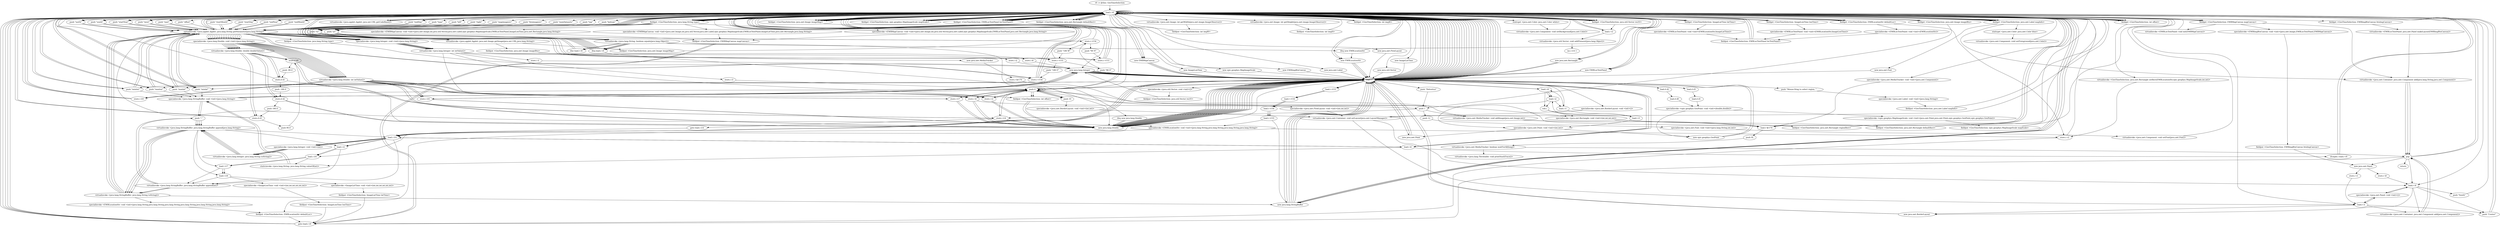 digraph "" {
    "r0 := @this: GeoTimeSelection"
    "load.r r0"
    "r0 := @this: GeoTimeSelection"->"load.r r0";
    "load.r r0"->"load.r r0";
    "push \"type\""
    "load.r r0"->"push \"type\"";
    "virtualinvoke <java.applet.Applet: java.lang.String getParameter(java.lang.String)>"
    "push \"type\""->"virtualinvoke <java.applet.Applet: java.lang.String getParameter(java.lang.String)>";
    "fieldput <GeoTimeSelection: java.lang.String type>"
    "virtualinvoke <java.applet.Applet: java.lang.String getParameter(java.lang.String)>"->"fieldput <GeoTimeSelection: java.lang.String type>";
    "new java.lang.Integer"
    "fieldput <GeoTimeSelection: java.lang.String type>"->"new java.lang.Integer";
    "dup1.r"
    "new java.lang.Integer"->"dup1.r";
    "dup1.r"->"load.r r0";
    "push \"left\""
    "load.r r0"->"push \"left\"";
    "push \"left\""->"virtualinvoke <java.applet.Applet: java.lang.String getParameter(java.lang.String)>";
    "specialinvoke <java.lang.Integer: void <init>(java.lang.String)>"
    "virtualinvoke <java.applet.Applet: java.lang.String getParameter(java.lang.String)>"->"specialinvoke <java.lang.Integer: void <init>(java.lang.String)>";
    "virtualinvoke <java.lang.Integer: int intValue()>"
    "specialinvoke <java.lang.Integer: void <init>(java.lang.String)>"->"virtualinvoke <java.lang.Integer: int intValue()>";
    "store.i i0"
    "virtualinvoke <java.lang.Integer: int intValue()>"->"store.i i0";
    "store.i i0"->"new java.lang.Integer";
    "new java.lang.Integer"->"dup1.r";
    "dup1.r"->"load.r r0";
    "push \"right\""
    "load.r r0"->"push \"right\"";
    "push \"right\""->"virtualinvoke <java.applet.Applet: java.lang.String getParameter(java.lang.String)>";
    "virtualinvoke <java.applet.Applet: java.lang.String getParameter(java.lang.String)>"->"specialinvoke <java.lang.Integer: void <init>(java.lang.String)>";
    "specialinvoke <java.lang.Integer: void <init>(java.lang.String)>"->"virtualinvoke <java.lang.Integer: int intValue()>";
    "store.i i1"
    "virtualinvoke <java.lang.Integer: int intValue()>"->"store.i i1";
    "store.i i1"->"new java.lang.Integer";
    "new java.lang.Integer"->"dup1.r";
    "dup1.r"->"load.r r0";
    "push \"top\""
    "load.r r0"->"push \"top\"";
    "push \"top\""->"virtualinvoke <java.applet.Applet: java.lang.String getParameter(java.lang.String)>";
    "virtualinvoke <java.applet.Applet: java.lang.String getParameter(java.lang.String)>"->"specialinvoke <java.lang.Integer: void <init>(java.lang.String)>";
    "specialinvoke <java.lang.Integer: void <init>(java.lang.String)>"->"virtualinvoke <java.lang.Integer: int intValue()>";
    "store.i i2"
    "virtualinvoke <java.lang.Integer: int intValue()>"->"store.i i2";
    "store.i i2"->"new java.lang.Integer";
    "new java.lang.Integer"->"dup1.r";
    "dup1.r"->"load.r r0";
    "push \"bottom\""
    "load.r r0"->"push \"bottom\"";
    "push \"bottom\""->"virtualinvoke <java.applet.Applet: java.lang.String getParameter(java.lang.String)>";
    "virtualinvoke <java.applet.Applet: java.lang.String getParameter(java.lang.String)>"->"specialinvoke <java.lang.Integer: void <init>(java.lang.String)>";
    "specialinvoke <java.lang.Integer: void <init>(java.lang.String)>"->"virtualinvoke <java.lang.Integer: int intValue()>";
    "store.i i3"
    "virtualinvoke <java.lang.Integer: int intValue()>"->"store.i i3";
    "push 0"
    "store.i i3"->"push 0";
    "store.i i4"
    "push 0"->"store.i i4";
    "store.i i4"->"push 0";
    "store.i i14"
    "push 0"->"store.i i14";
    "store.i i14"->"push 0";
    "store.i r2"
    "push 0"->"store.i r2";
    "store.i r2"->"push 0";
    "store.i i16"
    "push 0"->"store.i i16";
    "store.i i16"->"push 0";
    "store.i i17"
    "push 0"->"store.i i17";
    "store.i i17"->"push 0";
    "store.i i18"
    "push 0"->"store.i i18";
    "store.i i18"->"load.r r0";
    "fieldget <GeoTimeSelection: java.lang.String type>"
    "load.r r0"->"fieldget <GeoTimeSelection: java.lang.String type>";
    "push \"yt\""
    "fieldget <GeoTimeSelection: java.lang.String type>"->"push \"yt\"";
    "virtualinvoke <java.lang.String: boolean equals(java.lang.Object)>"
    "push \"yt\""->"virtualinvoke <java.lang.String: boolean equals(java.lang.Object)>";
    "ifeq load.r r0"
    "virtualinvoke <java.lang.String: boolean equals(java.lang.Object)>"->"ifeq load.r r0";
    "new java.lang.Double"
    "ifeq load.r r0"->"new java.lang.Double";
    "new java.lang.Double"->"dup1.r";
    "dup1.r"->"load.r r0";
    "push \"north\""
    "load.r r0"->"push \"north\"";
    "push \"north\""->"virtualinvoke <java.applet.Applet: java.lang.String getParameter(java.lang.String)>";
    "specialinvoke <java.lang.Double: void <init>(java.lang.String)>"
    "virtualinvoke <java.applet.Applet: java.lang.String getParameter(java.lang.String)>"->"specialinvoke <java.lang.Double: void <init>(java.lang.String)>";
    "virtualinvoke <java.lang.Double: double doubleValue()>"
    "specialinvoke <java.lang.Double: void <init>(java.lang.String)>"->"virtualinvoke <java.lang.Double: double doubleValue()>";
    "store.d d0"
    "virtualinvoke <java.lang.Double: double doubleValue()>"->"store.d d0";
    "store.d d0"->"new java.lang.Double";
    "new java.lang.Double"->"dup1.r";
    "dup1.r"->"load.r r0";
    "push \"south\""
    "load.r r0"->"push \"south\"";
    "push \"south\""->"virtualinvoke <java.applet.Applet: java.lang.String getParameter(java.lang.String)>";
    "virtualinvoke <java.applet.Applet: java.lang.String getParameter(java.lang.String)>"->"specialinvoke <java.lang.Double: void <init>(java.lang.String)>";
    "specialinvoke <java.lang.Double: void <init>(java.lang.String)>"->"virtualinvoke <java.lang.Double: double doubleValue()>";
    "store.d d1"
    "virtualinvoke <java.lang.Double: double doubleValue()>"->"store.d d1";
    "push -180.0"
    "store.d d1"->"push -180.0";
    "store.d d2"
    "push -180.0"->"store.d d2";
    "push 180.0"
    "store.d d2"->"push 180.0";
    "store.d d3"
    "push 180.0"->"store.d d3";
    "store.d d3"->"load.r r0";
    "push \"maxlat\""
    "load.r r0"->"push \"maxlat\"";
    "push \"maxlat\""->"virtualinvoke <java.applet.Applet: java.lang.String getParameter(java.lang.String)>";
    "store.r r153"
    "virtualinvoke <java.applet.Applet: java.lang.String getParameter(java.lang.String)>"->"store.r r153";
    "store.r r153"->"load.r r0";
    "push \"minlat\""
    "load.r r0"->"push \"minlat\"";
    "push \"minlat\""->"virtualinvoke <java.applet.Applet: java.lang.String getParameter(java.lang.String)>";
    "store.r r154"
    "virtualinvoke <java.applet.Applet: java.lang.String getParameter(java.lang.String)>"->"store.r r154";
    "push \"180 W\""
    "store.r r154"->"push \"180 W\"";
    "store.r r155"
    "push \"180 W\""->"store.r r155";
    "push \"180 E\""
    "store.r r155"->"push \"180 E\"";
    "store.r r156"
    "push \"180 E\""->"store.r r156";
    "store.r r156"->"load.r r0";
    "load.r r0"->"push 0";
    "fieldput <GeoTimeSelection: int offset>"
    "push 0"->"fieldput <GeoTimeSelection: int offset>";
    "fieldput <GeoTimeSelection: int offset>"->"new java.lang.Double";
    "new java.lang.Double"->"dup1.r";
    "dup1.r"->"load.r r0";
    "push \"startYear\""
    "load.r r0"->"push \"startYear\"";
    "push \"startYear\""->"virtualinvoke <java.applet.Applet: java.lang.String getParameter(java.lang.String)>";
    "virtualinvoke <java.applet.Applet: java.lang.String getParameter(java.lang.String)>"->"specialinvoke <java.lang.Double: void <init>(java.lang.String)>";
    "virtualinvoke <java.lang.Double: int intValue()>"
    "specialinvoke <java.lang.Double: void <init>(java.lang.String)>"->"virtualinvoke <java.lang.Double: int intValue()>";
    "virtualinvoke <java.lang.Double: int intValue()>"->"store.i i4";
    "store.i i4"->"new java.lang.Double";
    "new java.lang.Double"->"dup1.r";
    "dup1.r"->"load.r r0";
    "push \"startMonth\""
    "load.r r0"->"push \"startMonth\"";
    "push \"startMonth\""->"virtualinvoke <java.applet.Applet: java.lang.String getParameter(java.lang.String)>";
    "virtualinvoke <java.applet.Applet: java.lang.String getParameter(java.lang.String)>"->"specialinvoke <java.lang.Double: void <init>(java.lang.String)>";
    "specialinvoke <java.lang.Double: void <init>(java.lang.String)>"->"virtualinvoke <java.lang.Double: int intValue()>";
    "virtualinvoke <java.lang.Double: int intValue()>"->"store.i i14";
    "store.i i14"->"new java.lang.Double";
    "new java.lang.Double"->"dup1.r";
    "dup1.r"->"load.r r0";
    "push \"startDay\""
    "load.r r0"->"push \"startDay\"";
    "push \"startDay\""->"virtualinvoke <java.applet.Applet: java.lang.String getParameter(java.lang.String)>";
    "virtualinvoke <java.applet.Applet: java.lang.String getParameter(java.lang.String)>"->"specialinvoke <java.lang.Double: void <init>(java.lang.String)>";
    "specialinvoke <java.lang.Double: void <init>(java.lang.String)>"->"virtualinvoke <java.lang.Double: int intValue()>";
    "virtualinvoke <java.lang.Double: int intValue()>"->"store.i r2";
    "store.i r2"->"new java.lang.Double";
    "new java.lang.Double"->"dup1.r";
    "dup1.r"->"load.r r0";
    "push \"endYear\""
    "load.r r0"->"push \"endYear\"";
    "push \"endYear\""->"virtualinvoke <java.applet.Applet: java.lang.String getParameter(java.lang.String)>";
    "virtualinvoke <java.applet.Applet: java.lang.String getParameter(java.lang.String)>"->"specialinvoke <java.lang.Double: void <init>(java.lang.String)>";
    "specialinvoke <java.lang.Double: void <init>(java.lang.String)>"->"virtualinvoke <java.lang.Double: int intValue()>";
    "virtualinvoke <java.lang.Double: int intValue()>"->"store.i i16";
    "store.i i16"->"new java.lang.Double";
    "new java.lang.Double"->"dup1.r";
    "dup1.r"->"load.r r0";
    "push \"endMonth\""
    "load.r r0"->"push \"endMonth\"";
    "push \"endMonth\""->"virtualinvoke <java.applet.Applet: java.lang.String getParameter(java.lang.String)>";
    "virtualinvoke <java.applet.Applet: java.lang.String getParameter(java.lang.String)>"->"specialinvoke <java.lang.Double: void <init>(java.lang.String)>";
    "specialinvoke <java.lang.Double: void <init>(java.lang.String)>"->"virtualinvoke <java.lang.Double: int intValue()>";
    "virtualinvoke <java.lang.Double: int intValue()>"->"store.i i17";
    "store.i i17"->"new java.lang.Double";
    "new java.lang.Double"->"dup1.r";
    "dup1.r"->"load.r r0";
    "push \"endDay\""
    "load.r r0"->"push \"endDay\"";
    "push \"endDay\""->"virtualinvoke <java.applet.Applet: java.lang.String getParameter(java.lang.String)>";
    "virtualinvoke <java.applet.Applet: java.lang.String getParameter(java.lang.String)>"->"specialinvoke <java.lang.Double: void <init>(java.lang.String)>";
    "specialinvoke <java.lang.Double: void <init>(java.lang.String)>"->"virtualinvoke <java.lang.Double: int intValue()>";
    "virtualinvoke <java.lang.Double: int intValue()>"->"store.i i18";
    "store.i i18"->"load.r r0";
    "new ImageLonTime"
    "load.r r0"->"new ImageLonTime";
    "new ImageLonTime"->"dup1.r";
    "load.i i4"
    "dup1.r"->"load.i i4";
    "load.i i14"
    "load.i i4"->"load.i i14";
    "load.i r2"
    "load.i i14"->"load.i r2";
    "load.i i16"
    "load.i r2"->"load.i i16";
    "load.i i17"
    "load.i i16"->"load.i i17";
    "load.i i18"
    "load.i i17"->"load.i i18";
    "specialinvoke <ImageLonTime: void <init>(int,int,int,int,int,int)>"
    "load.i i18"->"specialinvoke <ImageLonTime: void <init>(int,int,int,int,int,int)>";
    "fieldput <GeoTimeSelection: ImageLonTime lonTime>"
    "specialinvoke <ImageLonTime: void <init>(int,int,int,int,int,int)>"->"fieldput <GeoTimeSelection: ImageLonTime lonTime>";
    "goto load.r r0"
    "fieldput <GeoTimeSelection: ImageLonTime lonTime>"->"goto load.r r0";
    "goto load.r r0"->"load.r r0";
    "new epic.geophys.MapImageScale"
    "load.r r0"->"new epic.geophys.MapImageScale";
    "new epic.geophys.MapImageScale"->"dup1.r";
    "new java.awt.Point"
    "dup1.r"->"new java.awt.Point";
    "new java.awt.Point"->"dup1.r";
    "load.i i0"
    "dup1.r"->"load.i i0";
    "load.i i2"
    "load.i i0"->"load.i i2";
    "specialinvoke <java.awt.Point: void <init>(int,int)>"
    "load.i i2"->"specialinvoke <java.awt.Point: void <init>(int,int)>";
    "specialinvoke <java.awt.Point: void <init>(int,int)>"->"new java.awt.Point";
    "new java.awt.Point"->"dup1.r";
    "load.i i1"
    "dup1.r"->"load.i i1";
    "load.i i3"
    "load.i i1"->"load.i i3";
    "load.i i3"->"specialinvoke <java.awt.Point: void <init>(int,int)>";
    "new epic.geophys.GeoPoint"
    "specialinvoke <java.awt.Point: void <init>(int,int)>"->"new epic.geophys.GeoPoint";
    "new epic.geophys.GeoPoint"->"dup1.r";
    "load.d d2"
    "dup1.r"->"load.d d2";
    "load.d d0"
    "load.d d2"->"load.d d0";
    "specialinvoke <epic.geophys.GeoPoint: void <init>(double,double)>"
    "load.d d0"->"specialinvoke <epic.geophys.GeoPoint: void <init>(double,double)>";
    "specialinvoke <epic.geophys.GeoPoint: void <init>(double,double)>"->"new epic.geophys.GeoPoint";
    "new epic.geophys.GeoPoint"->"dup1.r";
    "load.d d3"
    "dup1.r"->"load.d d3";
    "load.d d1"
    "load.d d3"->"load.d d1";
    "load.d d1"->"specialinvoke <epic.geophys.GeoPoint: void <init>(double,double)>";
    "specialinvoke <epic.geophys.MapImageScale: void <init>(java.awt.Point,java.awt.Point,epic.geophys.GeoPoint,epic.geophys.GeoPoint)>"
    "specialinvoke <epic.geophys.GeoPoint: void <init>(double,double)>"->"specialinvoke <epic.geophys.MapImageScale: void <init>(java.awt.Point,java.awt.Point,epic.geophys.GeoPoint,epic.geophys.GeoPoint)>";
    "fieldput <GeoTimeSelection: epic.geophys.MapImageScale mapScale>"
    "specialinvoke <epic.geophys.MapImageScale: void <init>(java.awt.Point,java.awt.Point,epic.geophys.GeoPoint,epic.geophys.GeoPoint)>"->"fieldput <GeoTimeSelection: epic.geophys.MapImageScale mapScale>";
    "fieldput <GeoTimeSelection: epic.geophys.MapImageScale mapScale>"->"load.r r0";
    "load.r r0"->"load.r r0";
    "load.r r0"->"load.r r0";
    "virtualinvoke <java.applet.Applet: java.net.URL getCodeBase()>"
    "load.r r0"->"virtualinvoke <java.applet.Applet: java.net.URL getCodeBase()>";
    "virtualinvoke <java.applet.Applet: java.net.URL getCodeBase()>"->"load.r r0";
    "push \"mapimagesrc\""
    "load.r r0"->"push \"mapimagesrc\"";
    "push \"mapimagesrc\""->"virtualinvoke <java.applet.Applet: java.lang.String getParameter(java.lang.String)>";
    "virtualinvoke <java.applet.Applet: java.awt.Image getImage(java.net.URL,java.lang.String)>"
    "virtualinvoke <java.applet.Applet: java.lang.String getParameter(java.lang.String)>"->"virtualinvoke <java.applet.Applet: java.awt.Image getImage(java.net.URL,java.lang.String)>";
    "fieldput <GeoTimeSelection: java.awt.Image imageMap>"
    "virtualinvoke <java.applet.Applet: java.awt.Image getImage(java.net.URL,java.lang.String)>"->"fieldput <GeoTimeSelection: java.awt.Image imageMap>";
    "fieldput <GeoTimeSelection: java.awt.Image imageMap>"->"load.r r0";
    "load.r r0"->"load.r r0";
    "fieldget <GeoTimeSelection: java.awt.Image imageMap>"
    "load.r r0"->"fieldget <GeoTimeSelection: java.awt.Image imageMap>";
    "fieldget <GeoTimeSelection: java.awt.Image imageMap>"->"load.r r0";
    "virtualinvoke <java.awt.Image: int getWidth(java.awt.image.ImageObserver)>"
    "load.r r0"->"virtualinvoke <java.awt.Image: int getWidth(java.awt.image.ImageObserver)>";
    "fieldput <GeoTimeSelection: int imgW>"
    "virtualinvoke <java.awt.Image: int getWidth(java.awt.image.ImageObserver)>"->"fieldput <GeoTimeSelection: int imgW>";
    "fieldput <GeoTimeSelection: int imgW>"->"load.r r0";
    "load.r r0"->"load.r r0";
    "load.r r0"->"fieldget <GeoTimeSelection: java.awt.Image imageMap>";
    "fieldget <GeoTimeSelection: java.awt.Image imageMap>"->"load.r r0";
    "virtualinvoke <java.awt.Image: int getHeight(java.awt.image.ImageObserver)>"
    "load.r r0"->"virtualinvoke <java.awt.Image: int getHeight(java.awt.image.ImageObserver)>";
    "fieldput <GeoTimeSelection: int imgH>"
    "virtualinvoke <java.awt.Image: int getHeight(java.awt.image.ImageObserver)>"->"fieldput <GeoTimeSelection: int imgH>";
    "fieldput <GeoTimeSelection: int imgH>"->"load.r r0";
    "load.r r0"->"load.r r0";
    "load.r r0"->"load.r r0";
    "load.r r0"->"virtualinvoke <java.applet.Applet: java.net.URL getCodeBase()>";
    "virtualinvoke <java.applet.Applet: java.net.URL getCodeBase()>"->"load.r r0";
    "push \"btnimagesrc\""
    "load.r r0"->"push \"btnimagesrc\"";
    "push \"btnimagesrc\""->"virtualinvoke <java.applet.Applet: java.lang.String getParameter(java.lang.String)>";
    "virtualinvoke <java.applet.Applet: java.lang.String getParameter(java.lang.String)>"->"virtualinvoke <java.applet.Applet: java.awt.Image getImage(java.net.URL,java.lang.String)>";
    "fieldput <GeoTimeSelection: java.awt.Image imageBtn>"
    "virtualinvoke <java.applet.Applet: java.awt.Image getImage(java.net.URL,java.lang.String)>"->"fieldput <GeoTimeSelection: java.awt.Image imageBtn>";
    "new java.awt.MediaTracker"
    "fieldput <GeoTimeSelection: java.awt.Image imageBtn>"->"new java.awt.MediaTracker";
    "store.r $r170"
    "new java.awt.MediaTracker"->"store.r $r170";
    "load.r $r170"
    "store.r $r170"->"load.r $r170";
    "load.r $r170"->"load.r r0";
    "specialinvoke <java.awt.MediaTracker: void <init>(java.awt.Component)>"
    "load.r r0"->"specialinvoke <java.awt.MediaTracker: void <init>(java.awt.Component)>";
    "specialinvoke <java.awt.MediaTracker: void <init>(java.awt.Component)>"->"load.r $r170";
    "load.r $r170"->"load.r r0";
    "load.r r0"->"fieldget <GeoTimeSelection: java.awt.Image imageMap>";
    "fieldget <GeoTimeSelection: java.awt.Image imageMap>"->"push 0";
    "virtualinvoke <java.awt.MediaTracker: void addImage(java.awt.Image,int)>"
    "push 0"->"virtualinvoke <java.awt.MediaTracker: void addImage(java.awt.Image,int)>";
    "virtualinvoke <java.awt.MediaTracker: void addImage(java.awt.Image,int)>"->"load.r $r170";
    "load.r $r170"->"load.r r0";
    "fieldget <GeoTimeSelection: java.awt.Image imageBtn>"
    "load.r r0"->"fieldget <GeoTimeSelection: java.awt.Image imageBtn>";
    "push 1"
    "fieldget <GeoTimeSelection: java.awt.Image imageBtn>"->"push 1";
    "push 1"->"virtualinvoke <java.awt.MediaTracker: void addImage(java.awt.Image,int)>";
    "virtualinvoke <java.awt.MediaTracker: void addImage(java.awt.Image,int)>"->"load.r $r170";
    "push 0L"
    "load.r $r170"->"push 0L";
    "virtualinvoke <java.awt.MediaTracker: boolean waitForAll(long)>"
    "push 0L"->"virtualinvoke <java.awt.MediaTracker: boolean waitForAll(long)>";
    "pop"
    "virtualinvoke <java.awt.MediaTracker: boolean waitForAll(long)>"->"pop";
    "pop"->"goto load.r r0";
    "goto load.r r0"->"load.r r0";
    "new java.awt.Label"
    "load.r r0"->"new java.awt.Label";
    "new java.awt.Label"->"dup1.r";
    "push \"Mouse-Drag to select region. \""
    "dup1.r"->"push \"Mouse-Drag to select region. \"";
    "specialinvoke <java.awt.Label: void <init>(java.lang.String)>"
    "push \"Mouse-Drag to select region. \""->"specialinvoke <java.awt.Label: void <init>(java.lang.String)>";
    "fieldput <GeoTimeSelection: java.awt.Label mapInfo>"
    "specialinvoke <java.awt.Label: void <init>(java.lang.String)>"->"fieldput <GeoTimeSelection: java.awt.Label mapInfo>";
    "fieldput <GeoTimeSelection: java.awt.Label mapInfo>"->"load.r r0";
    "fieldget <GeoTimeSelection: java.awt.Label mapInfo>"
    "load.r r0"->"fieldget <GeoTimeSelection: java.awt.Label mapInfo>";
    "staticget <java.awt.Color: java.awt.Color blue>"
    "fieldget <GeoTimeSelection: java.awt.Label mapInfo>"->"staticget <java.awt.Color: java.awt.Color blue>";
    "virtualinvoke <java.awt.Component: void setForeground(java.awt.Color)>"
    "staticget <java.awt.Color: java.awt.Color blue>"->"virtualinvoke <java.awt.Component: void setForeground(java.awt.Color)>";
    "virtualinvoke <java.awt.Component: void setForeground(java.awt.Color)>"->"load.r r0";
    "load.r r0"->"fieldget <GeoTimeSelection: java.awt.Label mapInfo>";
    "new java.awt.Font"
    "fieldget <GeoTimeSelection: java.awt.Label mapInfo>"->"new java.awt.Font";
    "new java.awt.Font"->"dup1.r";
    "push \"Helvetica\""
    "dup1.r"->"push \"Helvetica\"";
    "push \"Helvetica\""->"push 1";
    "push 12"
    "push 1"->"push 12";
    "specialinvoke <java.awt.Font: void <init>(java.lang.String,int,int)>"
    "push 12"->"specialinvoke <java.awt.Font: void <init>(java.lang.String,int,int)>";
    "virtualinvoke <java.awt.Component: void setFont(java.awt.Font)>"
    "specialinvoke <java.awt.Font: void <init>(java.lang.String,int,int)>"->"virtualinvoke <java.awt.Component: void setFont(java.awt.Font)>";
    "virtualinvoke <java.awt.Component: void setFont(java.awt.Font)>"->"load.r r0";
    "load.r r0"->"fieldget <GeoTimeSelection: java.lang.String type>";
    "fieldget <GeoTimeSelection: java.lang.String type>"->"push \"yt\"";
    "push \"yt\""->"virtualinvoke <java.lang.String: boolean equals(java.lang.Object)>";
    "ifne load.r r0"
    "virtualinvoke <java.lang.String: boolean equals(java.lang.Object)>"->"ifne load.r r0";
    "ifne load.r r0"->"load.r r0";
    "load.r r0"->"fieldget <GeoTimeSelection: java.lang.String type>";
    "push \"tx\""
    "fieldget <GeoTimeSelection: java.lang.String type>"->"push \"tx\"";
    "push \"tx\""->"virtualinvoke <java.lang.String: boolean equals(java.lang.Object)>";
    "virtualinvoke <java.lang.String: boolean equals(java.lang.Object)>"->"ifeq load.r r0";
    "ifeq load.r r0"->"load.r r0";
    "new EWBLocationStr"
    "load.r r0"->"new EWBLocationStr";
    "new EWBLocationStr"->"dup1.r";
    "load.r r153"
    "dup1.r"->"load.r r153";
    "load.r r154"
    "load.r r153"->"load.r r154";
    "load.r r156"
    "load.r r154"->"load.r r156";
    "load.r r155"
    "load.r r156"->"load.r r155";
    "new java.lang.StringBuffer"
    "load.r r155"->"new java.lang.StringBuffer";
    "new java.lang.StringBuffer"->"dup1.r";
    "dup1.r"->"load.i i4";
    "staticinvoke <java.lang.String: java.lang.String valueOf(int)>"
    "load.i i4"->"staticinvoke <java.lang.String: java.lang.String valueOf(int)>";
    "specialinvoke <java.lang.StringBuffer: void <init>(java.lang.String)>"
    "staticinvoke <java.lang.String: java.lang.String valueOf(int)>"->"specialinvoke <java.lang.StringBuffer: void <init>(java.lang.String)>";
    "push \"-\""
    "specialinvoke <java.lang.StringBuffer: void <init>(java.lang.String)>"->"push \"-\"";
    "virtualinvoke <java.lang.StringBuffer: java.lang.StringBuffer append(java.lang.String)>"
    "push \"-\""->"virtualinvoke <java.lang.StringBuffer: java.lang.StringBuffer append(java.lang.String)>";
    "virtualinvoke <java.lang.StringBuffer: java.lang.StringBuffer append(java.lang.String)>"->"load.i i14";
    "virtualinvoke <java.lang.StringBuffer: java.lang.StringBuffer append(int)>"
    "load.i i14"->"virtualinvoke <java.lang.StringBuffer: java.lang.StringBuffer append(int)>";
    "virtualinvoke <java.lang.StringBuffer: java.lang.StringBuffer append(int)>"->"push \"-\"";
    "push \"-\""->"virtualinvoke <java.lang.StringBuffer: java.lang.StringBuffer append(java.lang.String)>";
    "virtualinvoke <java.lang.StringBuffer: java.lang.StringBuffer append(java.lang.String)>"->"load.i r2";
    "load.i r2"->"virtualinvoke <java.lang.StringBuffer: java.lang.StringBuffer append(int)>";
    "virtualinvoke <java.lang.StringBuffer: java.lang.String toString()>"
    "virtualinvoke <java.lang.StringBuffer: java.lang.StringBuffer append(int)>"->"virtualinvoke <java.lang.StringBuffer: java.lang.String toString()>";
    "virtualinvoke <java.lang.StringBuffer: java.lang.String toString()>"->"new java.lang.StringBuffer";
    "new java.lang.StringBuffer"->"dup1.r";
    "dup1.r"->"load.i i16";
    "load.i i16"->"staticinvoke <java.lang.String: java.lang.String valueOf(int)>";
    "staticinvoke <java.lang.String: java.lang.String valueOf(int)>"->"specialinvoke <java.lang.StringBuffer: void <init>(java.lang.String)>";
    "specialinvoke <java.lang.StringBuffer: void <init>(java.lang.String)>"->"push \"-\"";
    "push \"-\""->"virtualinvoke <java.lang.StringBuffer: java.lang.StringBuffer append(java.lang.String)>";
    "virtualinvoke <java.lang.StringBuffer: java.lang.StringBuffer append(java.lang.String)>"->"load.i i17";
    "load.i i17"->"virtualinvoke <java.lang.StringBuffer: java.lang.StringBuffer append(int)>";
    "virtualinvoke <java.lang.StringBuffer: java.lang.StringBuffer append(int)>"->"push \"-\"";
    "push \"-\""->"virtualinvoke <java.lang.StringBuffer: java.lang.StringBuffer append(java.lang.String)>";
    "virtualinvoke <java.lang.StringBuffer: java.lang.StringBuffer append(java.lang.String)>"->"load.i i18";
    "load.i i18"->"virtualinvoke <java.lang.StringBuffer: java.lang.StringBuffer append(int)>";
    "virtualinvoke <java.lang.StringBuffer: java.lang.StringBuffer append(int)>"->"virtualinvoke <java.lang.StringBuffer: java.lang.String toString()>";
    "specialinvoke <EWBLocationStr: void <init>(java.lang.String,java.lang.String,java.lang.String,java.lang.String,java.lang.String,java.lang.String)>"
    "virtualinvoke <java.lang.StringBuffer: java.lang.String toString()>"->"specialinvoke <EWBLocationStr: void <init>(java.lang.String,java.lang.String,java.lang.String,java.lang.String,java.lang.String,java.lang.String)>";
    "fieldput <GeoTimeSelection: EWBLocationStr defaultLoc>"
    "specialinvoke <EWBLocationStr: void <init>(java.lang.String,java.lang.String,java.lang.String,java.lang.String,java.lang.String,java.lang.String)>"->"fieldput <GeoTimeSelection: EWBLocationStr defaultLoc>";
    "fieldput <GeoTimeSelection: EWBLocationStr defaultLoc>"->"goto load.r r0";
    "goto load.r r0"->"load.r r0";
    "new java.util.Vector"
    "load.r r0"->"new java.util.Vector";
    "new java.util.Vector"->"dup1.r";
    "specialinvoke <java.util.Vector: void <init>()>"
    "dup1.r"->"specialinvoke <java.util.Vector: void <init>()>";
    "fieldput <GeoTimeSelection: java.util.Vector rectV>"
    "specialinvoke <java.util.Vector: void <init>()>"->"fieldput <GeoTimeSelection: java.util.Vector rectV>";
    "fieldput <GeoTimeSelection: java.util.Vector rectV>"->"new java.lang.Integer";
    "new java.lang.Integer"->"dup1.r";
    "dup1.r"->"load.r r0";
    "push \"numDatasets\""
    "load.r r0"->"push \"numDatasets\"";
    "push \"numDatasets\""->"virtualinvoke <java.applet.Applet: java.lang.String getParameter(java.lang.String)>";
    "virtualinvoke <java.applet.Applet: java.lang.String getParameter(java.lang.String)>"->"specialinvoke <java.lang.Integer: void <init>(java.lang.String)>";
    "specialinvoke <java.lang.Integer: void <init>(java.lang.String)>"->"virtualinvoke <java.lang.Integer: int intValue()>";
    "virtualinvoke <java.lang.Integer: int intValue()>"->"store.i i4";
    "store.i i4"->"push 1";
    "push 1"->"store.i i14";
    "goto load.i i14"
    "store.i i14"->"goto load.i i14";
    "goto load.i i14"->"load.i i14";
    "load.i i14"->"load.i i4";
    "ifcmple.i load.r r0"
    "load.i i4"->"ifcmple.i load.r r0";
    "ifcmple.i load.r r0"->"load.r r0";
    "staticget <java.awt.Color: java.awt.Color white>"
    "load.r r0"->"staticget <java.awt.Color: java.awt.Color white>";
    "virtualinvoke <java.awt.Component: void setBackground(java.awt.Color)>"
    "staticget <java.awt.Color: java.awt.Color white>"->"virtualinvoke <java.awt.Component: void setBackground(java.awt.Color)>";
    "virtualinvoke <java.awt.Component: void setBackground(java.awt.Color)>"->"load.r r0";
    "new java.awt.Rectangle"
    "load.r r0"->"new java.awt.Rectangle";
    "new java.awt.Rectangle"->"dup1.r";
    "dup1.r"->"push 0";
    "push 0"->"push 0";
    "push 0"->"push 0";
    "push 0"->"push 0";
    "specialinvoke <java.awt.Rectangle: void <init>(int,int,int,int)>"
    "push 0"->"specialinvoke <java.awt.Rectangle: void <init>(int,int,int,int)>";
    "fieldput <GeoTimeSelection: java.awt.Rectangle regionRect>"
    "specialinvoke <java.awt.Rectangle: void <init>(int,int,int,int)>"->"fieldput <GeoTimeSelection: java.awt.Rectangle regionRect>";
    "fieldput <GeoTimeSelection: java.awt.Rectangle regionRect>"->"load.r r0";
    "load.r r0"->"new java.awt.Rectangle";
    "new java.awt.Rectangle"->"dup1.r";
    "dup1.r"->"load.i i0";
    "load.i i0"->"load.i i2";
    "load.i i2"->"load.i i1";
    "load.i i1"->"load.i i0";
    "sub.i"
    "load.i i0"->"sub.i";
    "sub.i"->"load.i i3";
    "load.i i3"->"load.i i2";
    "load.i i2"->"sub.i";
    "sub.i"->"specialinvoke <java.awt.Rectangle: void <init>(int,int,int,int)>";
    "fieldput <GeoTimeSelection: java.awt.Rectangle defaultRect>"
    "specialinvoke <java.awt.Rectangle: void <init>(int,int,int,int)>"->"fieldput <GeoTimeSelection: java.awt.Rectangle defaultRect>";
    "fieldput <GeoTimeSelection: java.awt.Rectangle defaultRect>"->"load.r r0";
    "load.r r0"->"fieldget <GeoTimeSelection: java.lang.String type>";
    "fieldget <GeoTimeSelection: java.lang.String type>"->"push \"yt\"";
    "push \"yt\""->"virtualinvoke <java.lang.String: boolean equals(java.lang.Object)>";
    "virtualinvoke <java.lang.String: boolean equals(java.lang.Object)>"->"ifeq load.r r0";
    "ifeq load.r r0"->"load.r r0";
    "new EWBLocTextPanel"
    "load.r r0"->"new EWBLocTextPanel";
    "new EWBLocTextPanel"->"dup1.r";
    "dup1.r"->"load.r r0";
    "fieldget <GeoTimeSelection: EWBLocationStr defaultLoc>"
    "load.r r0"->"fieldget <GeoTimeSelection: EWBLocationStr defaultLoc>";
    "fieldget <GeoTimeSelection: EWBLocationStr defaultLoc>"->"load.r r0";
    "fieldget <GeoTimeSelection: ImageLonTime lonTime>"
    "load.r r0"->"fieldget <GeoTimeSelection: ImageLonTime lonTime>";
    "specialinvoke <EWBLocTextPanel: void <init>(EWBLocationStr,ImageLonTime)>"
    "fieldget <GeoTimeSelection: ImageLonTime lonTime>"->"specialinvoke <EWBLocTextPanel: void <init>(EWBLocationStr,ImageLonTime)>";
    "fieldput <GeoTimeSelection: EWBLocTextPanel locTextPanel>"
    "specialinvoke <EWBLocTextPanel: void <init>(EWBLocationStr,ImageLonTime)>"->"fieldput <GeoTimeSelection: EWBLocTextPanel locTextPanel>";
    "fieldput <GeoTimeSelection: EWBLocTextPanel locTextPanel>"->"load.r r0";
    "new EWBMapCanvas"
    "load.r r0"->"new EWBMapCanvas";
    "new EWBMapCanvas"->"dup1.r";
    "dup1.r"->"load.r r0";
    "load.r r0"->"fieldget <GeoTimeSelection: java.awt.Image imageMap>";
    "fieldget <GeoTimeSelection: java.awt.Image imageMap>"->"load.r r0";
    "fieldget <GeoTimeSelection: int offset>"
    "load.r r0"->"fieldget <GeoTimeSelection: int offset>";
    "fieldget <GeoTimeSelection: int offset>"->"load.r r0";
    "fieldget <GeoTimeSelection: java.util.Vector rectV>"
    "load.r r0"->"fieldget <GeoTimeSelection: java.util.Vector rectV>";
    "fieldget <GeoTimeSelection: java.util.Vector rectV>"->"load.r r0";
    "load.r r0"->"fieldget <GeoTimeSelection: java.awt.Label mapInfo>";
    "fieldget <GeoTimeSelection: java.awt.Label mapInfo>"->"load.r r0";
    "fieldget <GeoTimeSelection: epic.geophys.MapImageScale mapScale>"
    "load.r r0"->"fieldget <GeoTimeSelection: epic.geophys.MapImageScale mapScale>";
    "fieldget <GeoTimeSelection: epic.geophys.MapImageScale mapScale>"->"load.r r0";
    "fieldget <GeoTimeSelection: EWBLocTextPanel locTextPanel>"
    "load.r r0"->"fieldget <GeoTimeSelection: EWBLocTextPanel locTextPanel>";
    "fieldget <GeoTimeSelection: EWBLocTextPanel locTextPanel>"->"load.r r0";
    "load.r r0"->"fieldget <GeoTimeSelection: ImageLonTime lonTime>";
    "fieldget <GeoTimeSelection: ImageLonTime lonTime>"->"load.r r0";
    "fieldget <GeoTimeSelection: java.awt.Rectangle defaultRect>"
    "load.r r0"->"fieldget <GeoTimeSelection: java.awt.Rectangle defaultRect>";
    "fieldget <GeoTimeSelection: java.awt.Rectangle defaultRect>"->"load.r r0";
    "load.r r0"->"fieldget <GeoTimeSelection: java.lang.String type>";
    "specialinvoke <EWBMapCanvas: void <init>(java.awt.Image,int,java.util.Vector,java.awt.Label,epic.geophys.MapImageScale,EWBLocTextPanel,ImageLonTime,java.awt.Rectangle,java.lang.String)>"
    "fieldget <GeoTimeSelection: java.lang.String type>"->"specialinvoke <EWBMapCanvas: void <init>(java.awt.Image,int,java.util.Vector,java.awt.Label,epic.geophys.MapImageScale,EWBLocTextPanel,ImageLonTime,java.awt.Rectangle,java.lang.String)>";
    "fieldput <GeoTimeSelection: EWBMapCanvas mapCanvas>"
    "specialinvoke <EWBMapCanvas: void <init>(java.awt.Image,int,java.util.Vector,java.awt.Label,epic.geophys.MapImageScale,EWBLocTextPanel,ImageLonTime,java.awt.Rectangle,java.lang.String)>"->"fieldput <GeoTimeSelection: EWBMapCanvas mapCanvas>";
    "fieldput <GeoTimeSelection: EWBMapCanvas mapCanvas>"->"goto load.r r0";
    "goto load.r r0"->"load.r r0";
    "load.r r0"->"fieldget <GeoTimeSelection: EWBLocTextPanel locTextPanel>";
    "fieldget <GeoTimeSelection: EWBLocTextPanel locTextPanel>"->"load.r r0";
    "fieldget <GeoTimeSelection: EWBMapCanvas mapCanvas>"
    "load.r r0"->"fieldget <GeoTimeSelection: EWBMapCanvas mapCanvas>";
    "virtualinvoke <EWBLocTextPanel: void init(EWBMapCanvas)>"
    "fieldget <GeoTimeSelection: EWBMapCanvas mapCanvas>"->"virtualinvoke <EWBLocTextPanel: void init(EWBMapCanvas)>";
    "virtualinvoke <EWBLocTextPanel: void init(EWBMapCanvas)>"->"load.r r0";
    "new EWBImgBtnCanvas"
    "load.r r0"->"new EWBImgBtnCanvas";
    "new EWBImgBtnCanvas"->"dup1.r";
    "dup1.r"->"load.r r0";
    "load.r r0"->"fieldget <GeoTimeSelection: java.awt.Image imageBtn>";
    "fieldget <GeoTimeSelection: java.awt.Image imageBtn>"->"load.r r0";
    "load.r r0"->"fieldget <GeoTimeSelection: EWBLocTextPanel locTextPanel>";
    "fieldget <GeoTimeSelection: EWBLocTextPanel locTextPanel>"->"load.r r0";
    "load.r r0"->"fieldget <GeoTimeSelection: EWBMapCanvas mapCanvas>";
    "specialinvoke <EWBImgBtnCanvas: void <init>(java.awt.Image,EWBLocTextPanel,EWBMapCanvas)>"
    "fieldget <GeoTimeSelection: EWBMapCanvas mapCanvas>"->"specialinvoke <EWBImgBtnCanvas: void <init>(java.awt.Image,EWBLocTextPanel,EWBMapCanvas)>";
    "fieldput <GeoTimeSelection: EWBImgBtnCanvas btnImgCanvas>"
    "specialinvoke <EWBImgBtnCanvas: void <init>(java.awt.Image,EWBLocTextPanel,EWBMapCanvas)>"->"fieldput <GeoTimeSelection: EWBImgBtnCanvas btnImgCanvas>";
    "new java.awt.Panel"
    "fieldput <GeoTimeSelection: EWBImgBtnCanvas btnImgCanvas>"->"new java.awt.Panel";
    "store.r i0"
    "new java.awt.Panel"->"store.r i0";
    "load.r i0"
    "store.r i0"->"load.r i0";
    "specialinvoke <java.awt.Panel: void <init>()>"
    "load.r i0"->"specialinvoke <java.awt.Panel: void <init>()>";
    "specialinvoke <java.awt.Panel: void <init>()>"->"load.r i0";
    "new java.awt.BorderLayout"
    "load.r i0"->"new java.awt.BorderLayout";
    "new java.awt.BorderLayout"->"dup1.r";
    "specialinvoke <java.awt.BorderLayout: void <init>()>"
    "dup1.r"->"specialinvoke <java.awt.BorderLayout: void <init>()>";
    "virtualinvoke <java.awt.Container: void setLayout(java.awt.LayoutManager)>"
    "specialinvoke <java.awt.BorderLayout: void <init>()>"->"virtualinvoke <java.awt.Container: void setLayout(java.awt.LayoutManager)>";
    "virtualinvoke <java.awt.Container: void setLayout(java.awt.LayoutManager)>"->"load.r i0";
    "push \"Center\""
    "load.r i0"->"push \"Center\"";
    "push \"Center\""->"load.r r0";
    "load.r r0"->"fieldget <GeoTimeSelection: EWBMapCanvas mapCanvas>";
    "virtualinvoke <java.awt.Container: java.awt.Component add(java.lang.String,java.awt.Component)>"
    "fieldget <GeoTimeSelection: EWBMapCanvas mapCanvas>"->"virtualinvoke <java.awt.Container: java.awt.Component add(java.lang.String,java.awt.Component)>";
    "virtualinvoke <java.awt.Container: java.awt.Component add(java.lang.String,java.awt.Component)>"->"pop";
    "pop"->"load.r i0";
    "push \"South\""
    "load.r i0"->"push \"South\"";
    "push \"South\""->"load.r r0";
    "load.r r0"->"fieldget <GeoTimeSelection: java.awt.Label mapInfo>";
    "fieldget <GeoTimeSelection: java.awt.Label mapInfo>"->"virtualinvoke <java.awt.Container: java.awt.Component add(java.lang.String,java.awt.Component)>";
    "virtualinvoke <java.awt.Container: java.awt.Component add(java.lang.String,java.awt.Component)>"->"pop";
    "pop"->"new java.awt.Panel";
    "store.r i1"
    "new java.awt.Panel"->"store.r i1";
    "load.r i1"
    "store.r i1"->"load.r i1";
    "load.r i1"->"specialinvoke <java.awt.Panel: void <init>()>";
    "specialinvoke <java.awt.Panel: void <init>()>"->"load.r i1";
    "load.r i1"->"new java.awt.BorderLayout";
    "new java.awt.BorderLayout"->"dup1.r";
    "dup1.r"->"push 0";
    "push 10"
    "push 0"->"push 10";
    "specialinvoke <java.awt.BorderLayout: void <init>(int,int)>"
    "push 10"->"specialinvoke <java.awt.BorderLayout: void <init>(int,int)>";
    "specialinvoke <java.awt.BorderLayout: void <init>(int,int)>"->"virtualinvoke <java.awt.Container: void setLayout(java.awt.LayoutManager)>";
    "virtualinvoke <java.awt.Container: void setLayout(java.awt.LayoutManager)>"->"load.r i1";
    "load.r i1"->"push \"Center\"";
    "push \"Center\""->"load.r r0";
    "load.r r0"->"fieldget <GeoTimeSelection: EWBLocTextPanel locTextPanel>";
    "fieldget <GeoTimeSelection: EWBLocTextPanel locTextPanel>"->"load.r r0";
    "fieldget <GeoTimeSelection: EWBImgBtnCanvas btnImgCanvas>"
    "load.r r0"->"fieldget <GeoTimeSelection: EWBImgBtnCanvas btnImgCanvas>";
    "virtualinvoke <EWBLocTextPanel: java.awt.Panel makeLayout(EWBImgBtnCanvas)>"
    "fieldget <GeoTimeSelection: EWBImgBtnCanvas btnImgCanvas>"->"virtualinvoke <EWBLocTextPanel: java.awt.Panel makeLayout(EWBImgBtnCanvas)>";
    "virtualinvoke <EWBLocTextPanel: java.awt.Panel makeLayout(EWBImgBtnCanvas)>"->"virtualinvoke <java.awt.Container: java.awt.Component add(java.lang.String,java.awt.Component)>";
    "virtualinvoke <java.awt.Container: java.awt.Component add(java.lang.String,java.awt.Component)>"->"pop";
    "pop"->"load.r r0";
    "new java.awt.FlowLayout"
    "load.r r0"->"new java.awt.FlowLayout";
    "new java.awt.FlowLayout"->"dup1.r";
    "dup1.r"->"push 0";
    "push 0"->"push 10";
    "push 10"->"push 0";
    "specialinvoke <java.awt.FlowLayout: void <init>(int,int,int)>"
    "push 0"->"specialinvoke <java.awt.FlowLayout: void <init>(int,int,int)>";
    "specialinvoke <java.awt.FlowLayout: void <init>(int,int,int)>"->"virtualinvoke <java.awt.Container: void setLayout(java.awt.LayoutManager)>";
    "virtualinvoke <java.awt.Container: void setLayout(java.awt.LayoutManager)>"->"load.r r0";
    "load.r r0"->"load.r i0";
    "virtualinvoke <java.awt.Container: java.awt.Component add(java.awt.Component)>"
    "load.r i0"->"virtualinvoke <java.awt.Container: java.awt.Component add(java.awt.Component)>";
    "virtualinvoke <java.awt.Container: java.awt.Component add(java.awt.Component)>"->"pop";
    "pop"->"load.r r0";
    "load.r r0"->"load.r i1";
    "load.r i1"->"virtualinvoke <java.awt.Container: java.awt.Component add(java.awt.Component)>";
    "virtualinvoke <java.awt.Container: java.awt.Component add(java.awt.Component)>"->"pop";
    "return"
    "pop"->"return";
    "ifeq load.r r0"->"load.r r0";
    "load.r r0"->"fieldget <GeoTimeSelection: java.lang.String type>";
    "fieldget <GeoTimeSelection: java.lang.String type>"->"push \"tx\"";
    "push \"tx\""->"virtualinvoke <java.lang.String: boolean equals(java.lang.Object)>";
    "virtualinvoke <java.lang.String: boolean equals(java.lang.Object)>"->"ifeq load.r r0";
    "ifeq load.r r0"->"load.r r0";
    "load.r r0"->"new EWBLocTextPanel";
    "new EWBLocTextPanel"->"dup1.r";
    "dup1.r"->"load.r r0";
    "load.r r0"->"fieldget <GeoTimeSelection: EWBLocationStr defaultLoc>";
    "fieldget <GeoTimeSelection: EWBLocationStr defaultLoc>"->"load.r r0";
    "fieldget <GeoTimeSelection: ImageLatTime latTime>"
    "load.r r0"->"fieldget <GeoTimeSelection: ImageLatTime latTime>";
    "specialinvoke <EWBLocTextPanel: void <init>(EWBLocationStr,ImageLatTime)>"
    "fieldget <GeoTimeSelection: ImageLatTime latTime>"->"specialinvoke <EWBLocTextPanel: void <init>(EWBLocationStr,ImageLatTime)>";
    "specialinvoke <EWBLocTextPanel: void <init>(EWBLocationStr,ImageLatTime)>"->"fieldput <GeoTimeSelection: EWBLocTextPanel locTextPanel>";
    "fieldput <GeoTimeSelection: EWBLocTextPanel locTextPanel>"->"load.r r0";
    "load.r r0"->"new EWBMapCanvas";
    "new EWBMapCanvas"->"dup1.r";
    "dup1.r"->"load.r r0";
    "load.r r0"->"fieldget <GeoTimeSelection: java.awt.Image imageMap>";
    "fieldget <GeoTimeSelection: java.awt.Image imageMap>"->"load.r r0";
    "load.r r0"->"fieldget <GeoTimeSelection: int offset>";
    "fieldget <GeoTimeSelection: int offset>"->"load.r r0";
    "load.r r0"->"fieldget <GeoTimeSelection: java.util.Vector rectV>";
    "fieldget <GeoTimeSelection: java.util.Vector rectV>"->"load.r r0";
    "load.r r0"->"fieldget <GeoTimeSelection: java.awt.Label mapInfo>";
    "fieldget <GeoTimeSelection: java.awt.Label mapInfo>"->"load.r r0";
    "load.r r0"->"fieldget <GeoTimeSelection: epic.geophys.MapImageScale mapScale>";
    "fieldget <GeoTimeSelection: epic.geophys.MapImageScale mapScale>"->"load.r r0";
    "load.r r0"->"fieldget <GeoTimeSelection: EWBLocTextPanel locTextPanel>";
    "fieldget <GeoTimeSelection: EWBLocTextPanel locTextPanel>"->"load.r r0";
    "load.r r0"->"fieldget <GeoTimeSelection: ImageLatTime latTime>";
    "fieldget <GeoTimeSelection: ImageLatTime latTime>"->"load.r r0";
    "load.r r0"->"fieldget <GeoTimeSelection: java.awt.Rectangle defaultRect>";
    "fieldget <GeoTimeSelection: java.awt.Rectangle defaultRect>"->"load.r r0";
    "load.r r0"->"fieldget <GeoTimeSelection: java.lang.String type>";
    "specialinvoke <EWBMapCanvas: void <init>(java.awt.Image,int,java.util.Vector,java.awt.Label,epic.geophys.MapImageScale,EWBLocTextPanel,ImageLatTime,java.awt.Rectangle,java.lang.String)>"
    "fieldget <GeoTimeSelection: java.lang.String type>"->"specialinvoke <EWBMapCanvas: void <init>(java.awt.Image,int,java.util.Vector,java.awt.Label,epic.geophys.MapImageScale,EWBLocTextPanel,ImageLatTime,java.awt.Rectangle,java.lang.String)>";
    "specialinvoke <EWBMapCanvas: void <init>(java.awt.Image,int,java.util.Vector,java.awt.Label,epic.geophys.MapImageScale,EWBLocTextPanel,ImageLatTime,java.awt.Rectangle,java.lang.String)>"->"fieldput <GeoTimeSelection: EWBMapCanvas mapCanvas>";
    "fieldput <GeoTimeSelection: EWBMapCanvas mapCanvas>"->"goto load.r r0";
    "ifeq load.r r0"->"load.r r0";
    "load.r r0"->"new EWBLocTextPanel";
    "new EWBLocTextPanel"->"dup1.r";
    "dup1.r"->"load.r r0";
    "load.r r0"->"fieldget <GeoTimeSelection: EWBLocationStr defaultLoc>";
    "specialinvoke <EWBLocTextPanel: void <init>(EWBLocationStr)>"
    "fieldget <GeoTimeSelection: EWBLocationStr defaultLoc>"->"specialinvoke <EWBLocTextPanel: void <init>(EWBLocationStr)>";
    "specialinvoke <EWBLocTextPanel: void <init>(EWBLocationStr)>"->"fieldput <GeoTimeSelection: EWBLocTextPanel locTextPanel>";
    "fieldput <GeoTimeSelection: EWBLocTextPanel locTextPanel>"->"load.r r0";
    "load.r r0"->"new EWBMapCanvas";
    "new EWBMapCanvas"->"dup1.r";
    "dup1.r"->"load.r r0";
    "load.r r0"->"fieldget <GeoTimeSelection: java.awt.Image imageMap>";
    "fieldget <GeoTimeSelection: java.awt.Image imageMap>"->"load.r r0";
    "load.r r0"->"fieldget <GeoTimeSelection: int offset>";
    "fieldget <GeoTimeSelection: int offset>"->"load.r r0";
    "load.r r0"->"fieldget <GeoTimeSelection: java.util.Vector rectV>";
    "fieldget <GeoTimeSelection: java.util.Vector rectV>"->"load.r r0";
    "load.r r0"->"fieldget <GeoTimeSelection: java.awt.Label mapInfo>";
    "fieldget <GeoTimeSelection: java.awt.Label mapInfo>"->"load.r r0";
    "load.r r0"->"fieldget <GeoTimeSelection: epic.geophys.MapImageScale mapScale>";
    "fieldget <GeoTimeSelection: epic.geophys.MapImageScale mapScale>"->"load.r r0";
    "load.r r0"->"fieldget <GeoTimeSelection: EWBLocTextPanel locTextPanel>";
    "fieldget <GeoTimeSelection: EWBLocTextPanel locTextPanel>"->"load.r r0";
    "load.r r0"->"fieldget <GeoTimeSelection: java.awt.Rectangle defaultRect>";
    "fieldget <GeoTimeSelection: java.awt.Rectangle defaultRect>"->"load.r r0";
    "load.r r0"->"fieldget <GeoTimeSelection: java.lang.String type>";
    "specialinvoke <EWBMapCanvas: void <init>(java.awt.Image,int,java.util.Vector,java.awt.Label,epic.geophys.MapImageScale,EWBLocTextPanel,java.awt.Rectangle,java.lang.String)>"
    "fieldget <GeoTimeSelection: java.lang.String type>"->"specialinvoke <EWBMapCanvas: void <init>(java.awt.Image,int,java.util.Vector,java.awt.Label,epic.geophys.MapImageScale,EWBLocTextPanel,java.awt.Rectangle,java.lang.String)>";
    "specialinvoke <EWBMapCanvas: void <init>(java.awt.Image,int,java.util.Vector,java.awt.Label,epic.geophys.MapImageScale,EWBLocTextPanel,java.awt.Rectangle,java.lang.String)>"->"fieldput <GeoTimeSelection: EWBMapCanvas mapCanvas>";
    "ifcmple.i load.r r0"->"load.r r0";
    "load.r r0"->"fieldget <GeoTimeSelection: java.lang.String type>";
    "fieldget <GeoTimeSelection: java.lang.String type>"->"push \"yt\"";
    "push \"yt\""->"virtualinvoke <java.lang.String: boolean equals(java.lang.Object)>";
    "virtualinvoke <java.lang.String: boolean equals(java.lang.Object)>"->"ifne load.r r0";
    "ifne load.r r0"->"load.r r0";
    "load.r r0"->"fieldget <GeoTimeSelection: java.lang.String type>";
    "fieldget <GeoTimeSelection: java.lang.String type>"->"push \"tx\"";
    "push \"tx\""->"virtualinvoke <java.lang.String: boolean equals(java.lang.Object)>";
    "ifeq new EWBLocationStr"
    "virtualinvoke <java.lang.String: boolean equals(java.lang.Object)>"->"ifeq new EWBLocationStr";
    "ifeq new EWBLocationStr"->"load.r r0";
    "load.r r0"->"fieldget <GeoTimeSelection: EWBLocationStr defaultLoc>";
    "store.r r2"
    "fieldget <GeoTimeSelection: EWBLocationStr defaultLoc>"->"store.r r2";
    "store.r r2"->"goto load.r r0";
    "goto load.r r0"->"load.r r0";
    "load.r r2"
    "load.r r0"->"load.r r2";
    "load.r r2"->"load.r r0";
    "load.r r0"->"fieldget <GeoTimeSelection: epic.geophys.MapImageScale mapScale>";
    "fieldget <GeoTimeSelection: epic.geophys.MapImageScale mapScale>"->"load.r r0";
    "fieldget <GeoTimeSelection: int imgW>"
    "load.r r0"->"fieldget <GeoTimeSelection: int imgW>";
    "fieldget <GeoTimeSelection: int imgW>"->"load.r r0";
    "load.r r0"->"fieldget <GeoTimeSelection: int offset>";
    "virtualinvoke <GeoTimeSelection: java.awt.Rectangle setRect(EWBLocationStr,epic.geophys.MapImageScale,int,int)>"
    "fieldget <GeoTimeSelection: int offset>"->"virtualinvoke <GeoTimeSelection: java.awt.Rectangle setRect(EWBLocationStr,epic.geophys.MapImageScale,int,int)>";
    "virtualinvoke <GeoTimeSelection: java.awt.Rectangle setRect(EWBLocationStr,epic.geophys.MapImageScale,int,int)>"->"store.r r2";
    "store.r r2"->"load.r r0";
    "load.r r0"->"fieldget <GeoTimeSelection: java.util.Vector rectV>";
    "fieldget <GeoTimeSelection: java.util.Vector rectV>"->"load.r r2";
    "virtualinvoke <java.util.Vector: void addElement(java.lang.Object)>"
    "load.r r2"->"virtualinvoke <java.util.Vector: void addElement(java.lang.Object)>";
    "inc.i i14 1"
    "virtualinvoke <java.util.Vector: void addElement(java.lang.Object)>"->"inc.i i14 1";
    "ifeq new EWBLocationStr"->"new EWBLocationStr";
    "new EWBLocationStr"->"dup1.r";
    "dup1.r"->"load.r r0";
    "load.r r0"->"new java.lang.StringBuffer";
    "new java.lang.StringBuffer"->"dup1.r";
    "dup1.r"->"push \"maxlat\"";
    "push \"maxlat\""->"specialinvoke <java.lang.StringBuffer: void <init>(java.lang.String)>";
    "specialinvoke <java.lang.StringBuffer: void <init>(java.lang.String)>"->"new java.lang.Integer";
    "new java.lang.Integer"->"dup1.r";
    "dup1.r"->"load.i i14";
    "specialinvoke <java.lang.Integer: void <init>(int)>"
    "load.i i14"->"specialinvoke <java.lang.Integer: void <init>(int)>";
    "virtualinvoke <java.lang.Integer: java.lang.String toString()>"
    "specialinvoke <java.lang.Integer: void <init>(int)>"->"virtualinvoke <java.lang.Integer: java.lang.String toString()>";
    "virtualinvoke <java.lang.Integer: java.lang.String toString()>"->"virtualinvoke <java.lang.StringBuffer: java.lang.StringBuffer append(java.lang.String)>";
    "virtualinvoke <java.lang.StringBuffer: java.lang.StringBuffer append(java.lang.String)>"->"virtualinvoke <java.lang.StringBuffer: java.lang.String toString()>";
    "virtualinvoke <java.lang.StringBuffer: java.lang.String toString()>"->"virtualinvoke <java.applet.Applet: java.lang.String getParameter(java.lang.String)>";
    "virtualinvoke <java.applet.Applet: java.lang.String getParameter(java.lang.String)>"->"load.r r0";
    "load.r r0"->"new java.lang.StringBuffer";
    "new java.lang.StringBuffer"->"dup1.r";
    "dup1.r"->"push \"minlat\"";
    "push \"minlat\""->"specialinvoke <java.lang.StringBuffer: void <init>(java.lang.String)>";
    "specialinvoke <java.lang.StringBuffer: void <init>(java.lang.String)>"->"new java.lang.Integer";
    "new java.lang.Integer"->"dup1.r";
    "dup1.r"->"load.i i14";
    "load.i i14"->"specialinvoke <java.lang.Integer: void <init>(int)>";
    "specialinvoke <java.lang.Integer: void <init>(int)>"->"virtualinvoke <java.lang.Integer: java.lang.String toString()>";
    "virtualinvoke <java.lang.Integer: java.lang.String toString()>"->"virtualinvoke <java.lang.StringBuffer: java.lang.StringBuffer append(java.lang.String)>";
    "virtualinvoke <java.lang.StringBuffer: java.lang.StringBuffer append(java.lang.String)>"->"virtualinvoke <java.lang.StringBuffer: java.lang.String toString()>";
    "virtualinvoke <java.lang.StringBuffer: java.lang.String toString()>"->"virtualinvoke <java.applet.Applet: java.lang.String getParameter(java.lang.String)>";
    "virtualinvoke <java.applet.Applet: java.lang.String getParameter(java.lang.String)>"->"load.r r0";
    "load.r r0"->"new java.lang.StringBuffer";
    "new java.lang.StringBuffer"->"dup1.r";
    "push \"minlon\""
    "dup1.r"->"push \"minlon\"";
    "push \"minlon\""->"specialinvoke <java.lang.StringBuffer: void <init>(java.lang.String)>";
    "specialinvoke <java.lang.StringBuffer: void <init>(java.lang.String)>"->"new java.lang.Integer";
    "new java.lang.Integer"->"dup1.r";
    "dup1.r"->"load.i i14";
    "load.i i14"->"specialinvoke <java.lang.Integer: void <init>(int)>";
    "specialinvoke <java.lang.Integer: void <init>(int)>"->"virtualinvoke <java.lang.Integer: java.lang.String toString()>";
    "virtualinvoke <java.lang.Integer: java.lang.String toString()>"->"virtualinvoke <java.lang.StringBuffer: java.lang.StringBuffer append(java.lang.String)>";
    "virtualinvoke <java.lang.StringBuffer: java.lang.StringBuffer append(java.lang.String)>"->"virtualinvoke <java.lang.StringBuffer: java.lang.String toString()>";
    "virtualinvoke <java.lang.StringBuffer: java.lang.String toString()>"->"virtualinvoke <java.applet.Applet: java.lang.String getParameter(java.lang.String)>";
    "virtualinvoke <java.applet.Applet: java.lang.String getParameter(java.lang.String)>"->"load.r r0";
    "load.r r0"->"new java.lang.StringBuffer";
    "new java.lang.StringBuffer"->"dup1.r";
    "push \"maxlon\""
    "dup1.r"->"push \"maxlon\"";
    "push \"maxlon\""->"specialinvoke <java.lang.StringBuffer: void <init>(java.lang.String)>";
    "specialinvoke <java.lang.StringBuffer: void <init>(java.lang.String)>"->"new java.lang.Integer";
    "new java.lang.Integer"->"dup1.r";
    "dup1.r"->"load.i i14";
    "load.i i14"->"specialinvoke <java.lang.Integer: void <init>(int)>";
    "specialinvoke <java.lang.Integer: void <init>(int)>"->"virtualinvoke <java.lang.Integer: java.lang.String toString()>";
    "virtualinvoke <java.lang.Integer: java.lang.String toString()>"->"virtualinvoke <java.lang.StringBuffer: java.lang.StringBuffer append(java.lang.String)>";
    "virtualinvoke <java.lang.StringBuffer: java.lang.StringBuffer append(java.lang.String)>"->"virtualinvoke <java.lang.StringBuffer: java.lang.String toString()>";
    "virtualinvoke <java.lang.StringBuffer: java.lang.String toString()>"->"virtualinvoke <java.applet.Applet: java.lang.String getParameter(java.lang.String)>";
    "specialinvoke <EWBLocationStr: void <init>(java.lang.String,java.lang.String,java.lang.String,java.lang.String)>"
    "virtualinvoke <java.applet.Applet: java.lang.String getParameter(java.lang.String)>"->"specialinvoke <EWBLocationStr: void <init>(java.lang.String,java.lang.String,java.lang.String,java.lang.String)>";
    "specialinvoke <EWBLocationStr: void <init>(java.lang.String,java.lang.String,java.lang.String,java.lang.String)>"->"store.r r2";
    "ifeq load.r r0"->"load.r r0";
    "load.r r0"->"new EWBLocationStr";
    "new EWBLocationStr"->"dup1.r";
    "dup1.r"->"load.r r153";
    "load.r r153"->"load.r r154";
    "load.r r154"->"load.r r156";
    "load.r r156"->"load.r r155";
    "load.r r155"->"specialinvoke <EWBLocationStr: void <init>(java.lang.String,java.lang.String,java.lang.String,java.lang.String)>";
    "specialinvoke <EWBLocationStr: void <init>(java.lang.String,java.lang.String,java.lang.String,java.lang.String)>"->"fieldput <GeoTimeSelection: EWBLocationStr defaultLoc>";
    "virtualinvoke <java.lang.Throwable: void printStackTrace()>"
    "virtualinvoke <java.awt.MediaTracker: boolean waitForAll(long)>"->"virtualinvoke <java.lang.Throwable: void printStackTrace()>";
    "ifeq load.r r0"->"load.r r0";
    "load.r r0"->"fieldget <GeoTimeSelection: java.lang.String type>";
    "fieldget <GeoTimeSelection: java.lang.String type>"->"push \"tx\"";
    "push \"tx\""->"virtualinvoke <java.lang.String: boolean equals(java.lang.Object)>";
    "ifeq new java.lang.Double"
    "virtualinvoke <java.lang.String: boolean equals(java.lang.Object)>"->"ifeq new java.lang.Double";
    "ifeq new java.lang.Double"->"new java.lang.Double";
    "new java.lang.Double"->"dup1.r";
    "dup1.r"->"load.r r0";
    "push \"west\""
    "load.r r0"->"push \"west\"";
    "push \"west\""->"virtualinvoke <java.applet.Applet: java.lang.String getParameter(java.lang.String)>";
    "virtualinvoke <java.applet.Applet: java.lang.String getParameter(java.lang.String)>"->"specialinvoke <java.lang.Double: void <init>(java.lang.String)>";
    "specialinvoke <java.lang.Double: void <init>(java.lang.String)>"->"virtualinvoke <java.lang.Double: double doubleValue()>";
    "virtualinvoke <java.lang.Double: double doubleValue()>"->"store.d d2";
    "store.d d2"->"new java.lang.Double";
    "new java.lang.Double"->"dup1.r";
    "dup1.r"->"load.r r0";
    "push \"east\""
    "load.r r0"->"push \"east\"";
    "push \"east\""->"virtualinvoke <java.applet.Applet: java.lang.String getParameter(java.lang.String)>";
    "virtualinvoke <java.applet.Applet: java.lang.String getParameter(java.lang.String)>"->"specialinvoke <java.lang.Double: void <init>(java.lang.String)>";
    "specialinvoke <java.lang.Double: void <init>(java.lang.String)>"->"virtualinvoke <java.lang.Double: double doubleValue()>";
    "virtualinvoke <java.lang.Double: double doubleValue()>"->"store.d d3";
    "push 90.0"
    "store.d d3"->"push 90.0";
    "push 90.0"->"store.d d0";
    "push -90.0"
    "store.d d0"->"push -90.0";
    "push -90.0"->"store.d d1";
    "store.d d1"->"load.r r0";
    "load.r r0"->"push \"maxlon\"";
    "push \"maxlon\""->"virtualinvoke <java.applet.Applet: java.lang.String getParameter(java.lang.String)>";
    "virtualinvoke <java.applet.Applet: java.lang.String getParameter(java.lang.String)>"->"store.r r156";
    "store.r r156"->"load.r r0";
    "load.r r0"->"push \"minlon\"";
    "push \"minlon\""->"virtualinvoke <java.applet.Applet: java.lang.String getParameter(java.lang.String)>";
    "virtualinvoke <java.applet.Applet: java.lang.String getParameter(java.lang.String)>"->"store.r r155";
    "push \"90 S\""
    "store.r r155"->"push \"90 S\"";
    "push \"90 S\""->"store.r r154";
    "push \"90 N\""
    "store.r r154"->"push \"90 N\"";
    "push \"90 N\""->"store.r r153";
    "store.r r153"->"load.r r0";
    "load.r r0"->"push 0";
    "push 0"->"fieldput <GeoTimeSelection: int offset>";
    "fieldput <GeoTimeSelection: int offset>"->"new java.lang.Double";
    "new java.lang.Double"->"dup1.r";
    "dup1.r"->"load.r r0";
    "load.r r0"->"push \"startYear\"";
    "push \"startYear\""->"virtualinvoke <java.applet.Applet: java.lang.String getParameter(java.lang.String)>";
    "virtualinvoke <java.applet.Applet: java.lang.String getParameter(java.lang.String)>"->"specialinvoke <java.lang.Double: void <init>(java.lang.String)>";
    "specialinvoke <java.lang.Double: void <init>(java.lang.String)>"->"virtualinvoke <java.lang.Double: int intValue()>";
    "virtualinvoke <java.lang.Double: int intValue()>"->"store.i i4";
    "store.i i4"->"new java.lang.Double";
    "new java.lang.Double"->"dup1.r";
    "dup1.r"->"load.r r0";
    "load.r r0"->"push \"startMonth\"";
    "push \"startMonth\""->"virtualinvoke <java.applet.Applet: java.lang.String getParameter(java.lang.String)>";
    "virtualinvoke <java.applet.Applet: java.lang.String getParameter(java.lang.String)>"->"specialinvoke <java.lang.Double: void <init>(java.lang.String)>";
    "specialinvoke <java.lang.Double: void <init>(java.lang.String)>"->"virtualinvoke <java.lang.Double: int intValue()>";
    "virtualinvoke <java.lang.Double: int intValue()>"->"store.i i14";
    "store.i i14"->"new java.lang.Double";
    "new java.lang.Double"->"dup1.r";
    "dup1.r"->"load.r r0";
    "load.r r0"->"push \"startDay\"";
    "push \"startDay\""->"virtualinvoke <java.applet.Applet: java.lang.String getParameter(java.lang.String)>";
    "virtualinvoke <java.applet.Applet: java.lang.String getParameter(java.lang.String)>"->"specialinvoke <java.lang.Double: void <init>(java.lang.String)>";
    "specialinvoke <java.lang.Double: void <init>(java.lang.String)>"->"virtualinvoke <java.lang.Double: int intValue()>";
    "virtualinvoke <java.lang.Double: int intValue()>"->"store.i r2";
    "store.i r2"->"new java.lang.Double";
    "new java.lang.Double"->"dup1.r";
    "dup1.r"->"load.r r0";
    "load.r r0"->"push \"endYear\"";
    "push \"endYear\""->"virtualinvoke <java.applet.Applet: java.lang.String getParameter(java.lang.String)>";
    "virtualinvoke <java.applet.Applet: java.lang.String getParameter(java.lang.String)>"->"specialinvoke <java.lang.Double: void <init>(java.lang.String)>";
    "specialinvoke <java.lang.Double: void <init>(java.lang.String)>"->"virtualinvoke <java.lang.Double: int intValue()>";
    "virtualinvoke <java.lang.Double: int intValue()>"->"store.i i16";
    "store.i i16"->"new java.lang.Double";
    "new java.lang.Double"->"dup1.r";
    "dup1.r"->"load.r r0";
    "load.r r0"->"push \"endMonth\"";
    "push \"endMonth\""->"virtualinvoke <java.applet.Applet: java.lang.String getParameter(java.lang.String)>";
    "virtualinvoke <java.applet.Applet: java.lang.String getParameter(java.lang.String)>"->"specialinvoke <java.lang.Double: void <init>(java.lang.String)>";
    "specialinvoke <java.lang.Double: void <init>(java.lang.String)>"->"virtualinvoke <java.lang.Double: int intValue()>";
    "virtualinvoke <java.lang.Double: int intValue()>"->"store.i i17";
    "store.i i17"->"new java.lang.Double";
    "new java.lang.Double"->"dup1.r";
    "dup1.r"->"load.r r0";
    "load.r r0"->"push \"endDay\"";
    "push \"endDay\""->"virtualinvoke <java.applet.Applet: java.lang.String getParameter(java.lang.String)>";
    "virtualinvoke <java.applet.Applet: java.lang.String getParameter(java.lang.String)>"->"specialinvoke <java.lang.Double: void <init>(java.lang.String)>";
    "specialinvoke <java.lang.Double: void <init>(java.lang.String)>"->"virtualinvoke <java.lang.Double: int intValue()>";
    "virtualinvoke <java.lang.Double: int intValue()>"->"store.i i18";
    "store.i i18"->"load.r r0";
    "new ImageLatTime"
    "load.r r0"->"new ImageLatTime";
    "new ImageLatTime"->"dup1.r";
    "dup1.r"->"load.i i4";
    "load.i i4"->"load.i i14";
    "load.i i14"->"load.i r2";
    "load.i r2"->"load.i i16";
    "load.i i16"->"load.i i17";
    "load.i i17"->"load.i i18";
    "specialinvoke <ImageLatTime: void <init>(int,int,int,int,int,int)>"
    "load.i i18"->"specialinvoke <ImageLatTime: void <init>(int,int,int,int,int,int)>";
    "fieldput <GeoTimeSelection: ImageLatTime latTime>"
    "specialinvoke <ImageLatTime: void <init>(int,int,int,int,int,int)>"->"fieldput <GeoTimeSelection: ImageLatTime latTime>";
    "fieldput <GeoTimeSelection: ImageLatTime latTime>"->"goto load.r r0";
    "ifeq new java.lang.Double"->"new java.lang.Double";
    "new java.lang.Double"->"dup1.r";
    "dup1.r"->"load.r r0";
    "load.r r0"->"push \"north\"";
    "push \"north\""->"virtualinvoke <java.applet.Applet: java.lang.String getParameter(java.lang.String)>";
    "virtualinvoke <java.applet.Applet: java.lang.String getParameter(java.lang.String)>"->"specialinvoke <java.lang.Double: void <init>(java.lang.String)>";
    "specialinvoke <java.lang.Double: void <init>(java.lang.String)>"->"virtualinvoke <java.lang.Double: double doubleValue()>";
    "virtualinvoke <java.lang.Double: double doubleValue()>"->"store.d d0";
    "store.d d0"->"new java.lang.Double";
    "new java.lang.Double"->"dup1.r";
    "dup1.r"->"load.r r0";
    "load.r r0"->"push \"south\"";
    "push \"south\""->"virtualinvoke <java.applet.Applet: java.lang.String getParameter(java.lang.String)>";
    "virtualinvoke <java.applet.Applet: java.lang.String getParameter(java.lang.String)>"->"specialinvoke <java.lang.Double: void <init>(java.lang.String)>";
    "specialinvoke <java.lang.Double: void <init>(java.lang.String)>"->"virtualinvoke <java.lang.Double: double doubleValue()>";
    "virtualinvoke <java.lang.Double: double doubleValue()>"->"store.d d1";
    "store.d d1"->"new java.lang.Double";
    "new java.lang.Double"->"dup1.r";
    "dup1.r"->"load.r r0";
    "load.r r0"->"push \"west\"";
    "push \"west\""->"virtualinvoke <java.applet.Applet: java.lang.String getParameter(java.lang.String)>";
    "virtualinvoke <java.applet.Applet: java.lang.String getParameter(java.lang.String)>"->"specialinvoke <java.lang.Double: void <init>(java.lang.String)>";
    "specialinvoke <java.lang.Double: void <init>(java.lang.String)>"->"virtualinvoke <java.lang.Double: double doubleValue()>";
    "virtualinvoke <java.lang.Double: double doubleValue()>"->"store.d d2";
    "store.d d2"->"new java.lang.Double";
    "new java.lang.Double"->"dup1.r";
    "dup1.r"->"load.r r0";
    "load.r r0"->"push \"east\"";
    "push \"east\""->"virtualinvoke <java.applet.Applet: java.lang.String getParameter(java.lang.String)>";
    "virtualinvoke <java.applet.Applet: java.lang.String getParameter(java.lang.String)>"->"specialinvoke <java.lang.Double: void <init>(java.lang.String)>";
    "specialinvoke <java.lang.Double: void <init>(java.lang.String)>"->"virtualinvoke <java.lang.Double: double doubleValue()>";
    "virtualinvoke <java.lang.Double: double doubleValue()>"->"store.d d3";
    "store.d d3"->"load.r r0";
    "load.r r0"->"push \"maxlon\"";
    "push \"maxlon\""->"virtualinvoke <java.applet.Applet: java.lang.String getParameter(java.lang.String)>";
    "virtualinvoke <java.applet.Applet: java.lang.String getParameter(java.lang.String)>"->"store.r r156";
    "store.r r156"->"load.r r0";
    "load.r r0"->"push \"minlon\"";
    "push \"minlon\""->"virtualinvoke <java.applet.Applet: java.lang.String getParameter(java.lang.String)>";
    "virtualinvoke <java.applet.Applet: java.lang.String getParameter(java.lang.String)>"->"store.r r155";
    "store.r r155"->"load.r r0";
    "load.r r0"->"push \"maxlat\"";
    "push \"maxlat\""->"virtualinvoke <java.applet.Applet: java.lang.String getParameter(java.lang.String)>";
    "virtualinvoke <java.applet.Applet: java.lang.String getParameter(java.lang.String)>"->"store.r r153";
    "store.r r153"->"load.r r0";
    "load.r r0"->"push \"minlat\"";
    "push \"minlat\""->"virtualinvoke <java.applet.Applet: java.lang.String getParameter(java.lang.String)>";
    "virtualinvoke <java.applet.Applet: java.lang.String getParameter(java.lang.String)>"->"store.r r154";
    "store.r r154"->"load.r r0";
    "load.r r0"->"new java.lang.Integer";
    "new java.lang.Integer"->"dup1.r";
    "dup1.r"->"load.r r0";
    "push \"offset\""
    "load.r r0"->"push \"offset\"";
    "push \"offset\""->"virtualinvoke <java.applet.Applet: java.lang.String getParameter(java.lang.String)>";
    "virtualinvoke <java.applet.Applet: java.lang.String getParameter(java.lang.String)>"->"specialinvoke <java.lang.Integer: void <init>(java.lang.String)>";
    "specialinvoke <java.lang.Integer: void <init>(java.lang.String)>"->"virtualinvoke <java.lang.Integer: int intValue()>";
    "virtualinvoke <java.lang.Integer: int intValue()>"->"fieldput <GeoTimeSelection: int offset>";
}
